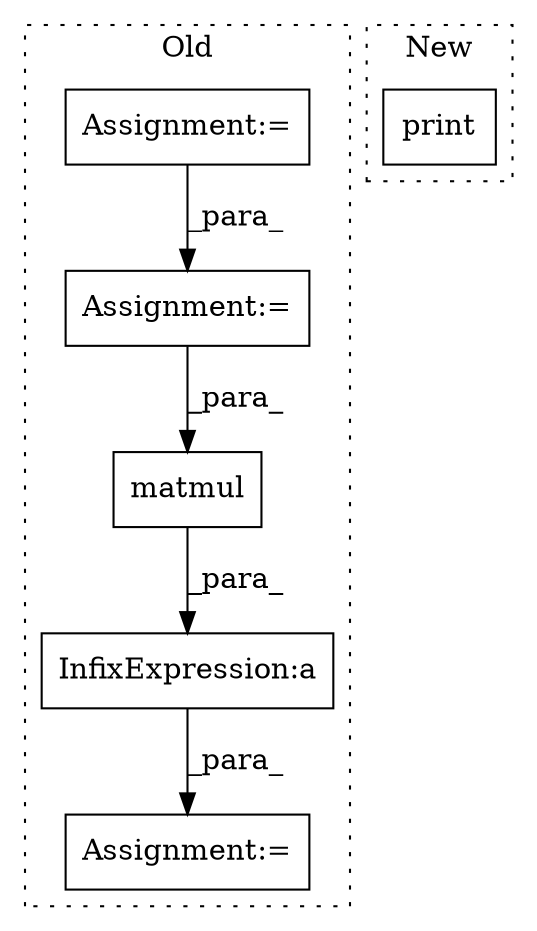 digraph G {
subgraph cluster0 {
1 [label="matmul" a="32" s="6952,6968" l="7,1" shape="box"];
3 [label="InfixExpression:a" a="27" s="7021" l="3" shape="box"];
4 [label="Assignment:=" a="7" s="6851" l="1" shape="box"];
5 [label="Assignment:=" a="7" s="6989" l="1" shape="box"];
6 [label="Assignment:=" a="7" s="6835" l="1" shape="box"];
label = "Old";
style="dotted";
}
subgraph cluster1 {
2 [label="print" a="32" s="7820,7847" l="6,1" shape="box"];
label = "New";
style="dotted";
}
1 -> 3 [label="_para_"];
3 -> 5 [label="_para_"];
4 -> 1 [label="_para_"];
6 -> 4 [label="_para_"];
}